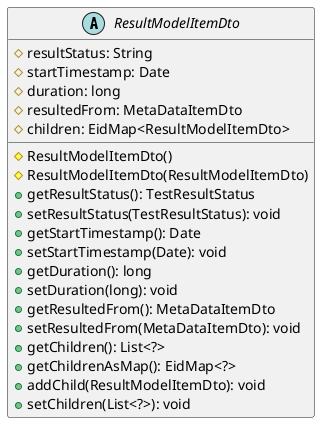 @startuml

    abstract class ResultModelItemDto [[ResultModelItemDto.html]] {
        #resultStatus: String
        #startTimestamp: Date
        #duration: long
        #resultedFrom: MetaDataItemDto
        #children: EidMap<ResultModelItemDto>
        #ResultModelItemDto()
        #ResultModelItemDto(ResultModelItemDto)
        +getResultStatus(): TestResultStatus
        +setResultStatus(TestResultStatus): void
        +getStartTimestamp(): Date
        +setStartTimestamp(Date): void
        +getDuration(): long
        +setDuration(long): void
        +getResultedFrom(): MetaDataItemDto
        +setResultedFrom(MetaDataItemDto): void
        +getChildren(): List<?>
        +getChildrenAsMap(): EidMap<?>
        +addChild(ResultModelItemDto): void
        +setChildren(List<?>): void
    }

@enduml
